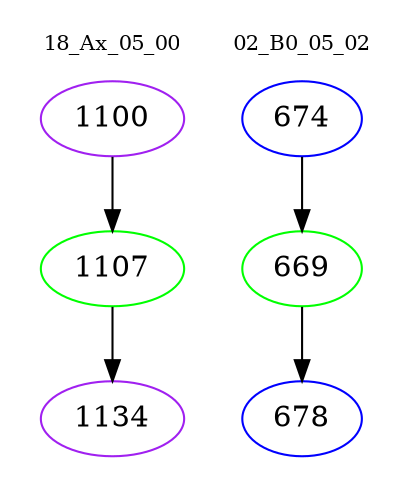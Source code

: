 digraph{
subgraph cluster_0 {
color = white
label = "18_Ax_05_00";
fontsize=10;
T0_1100 [label="1100", color="purple"]
T0_1100 -> T0_1107 [color="black"]
T0_1107 [label="1107", color="green"]
T0_1107 -> T0_1134 [color="black"]
T0_1134 [label="1134", color="purple"]
}
subgraph cluster_1 {
color = white
label = "02_B0_05_02";
fontsize=10;
T1_674 [label="674", color="blue"]
T1_674 -> T1_669 [color="black"]
T1_669 [label="669", color="green"]
T1_669 -> T1_678 [color="black"]
T1_678 [label="678", color="blue"]
}
}

